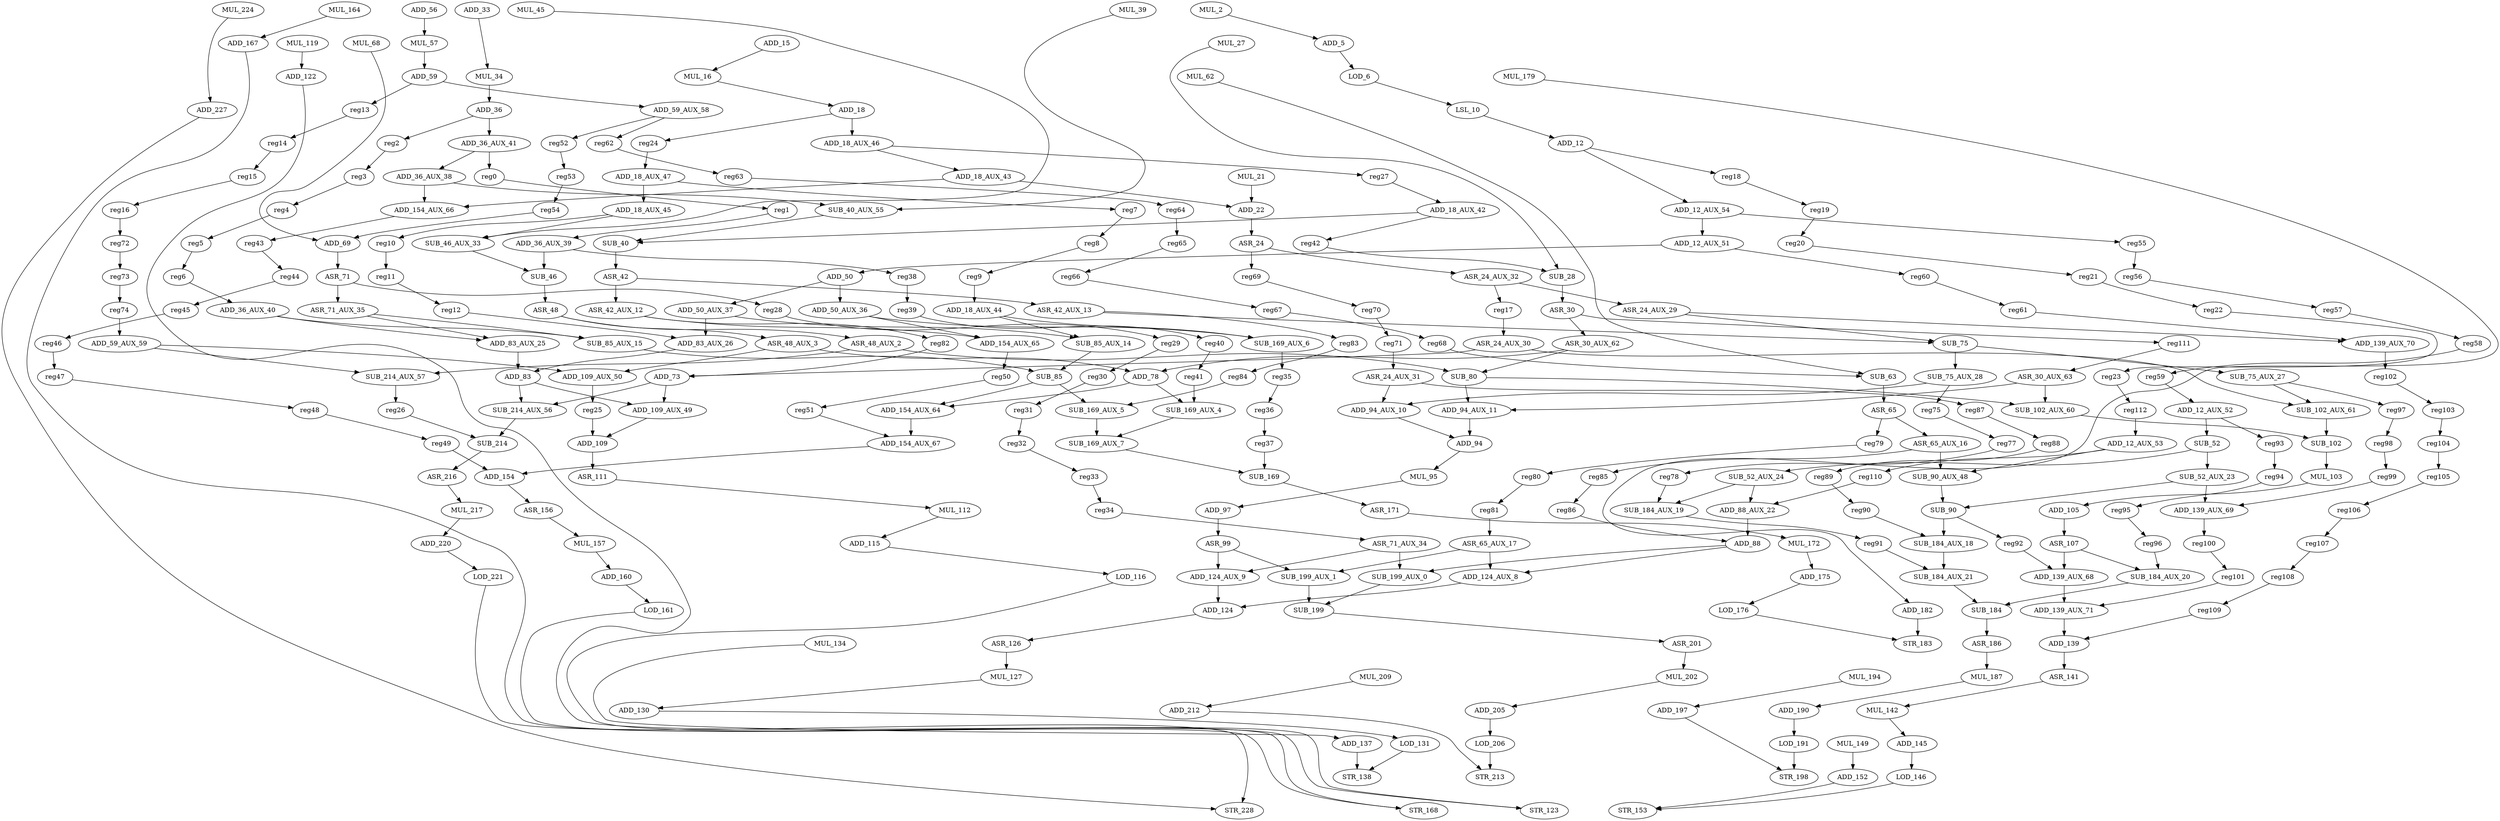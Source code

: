 digraph G {
    ADD_167;
    STR_168;
    SUB_169_AUX_7;
    SUB_169;
    ADD_36_AUX_40;
    SUB_85_AUX_15;
    ADD_83_AUX_25;
    SUB_40;
    ASR_42;
    LOD_116;
    STR_123;
    SUB_85;
    ADD_154_AUX_64;
    SUB_169_AUX_5;
    MUL_157;
    ADD_160;
    ASR_216;
    MUL_217;
    SUB_52;
    SUB_52_AUX_24;
    SUB_52_AUX_23;
    ADD_97;
    ASR_99;
    ASR_42_AUX_13;
    ASR_42_AUX_12;
    SUB_75_AUX_28;
    ADD_94_AUX_10;
    reg75;
    ADD_154_AUX_65;
    reg50;
    ADD_139_AUX_71;
    ADD_139;
    SUB_85_AUX_14;
    ASR_65_AUX_17;
    ADD_124_AUX_8;
    SUB_199_AUX_1;
    ADD_137;
    STR_138;
    SUB_184_AUX_20;
    SUB_184;
    ADD_105;
    ASR_107;
    LOD_221;
    STR_228;
    LOD_191;
    STR_198;
    ADD_220;
    ADD_190;
    ADD_78;
    SUB_169_AUX_4;
    ADD_22;
    ASR_24;
    MUL_2;
    ADD_5;
    LOD_206;
    STR_213;
    ADD_15;
    MUL_16;
    ADD_197;
    ASR_48;
    ASR_48_AUX_3;
    ASR_48_AUX_2;
    ADD_88;
    SUB_199_AUX_0;
    ADD_18_AUX_43;
    ADD_154_AUX_66;
    MUL_187;
    SUB_46_AUX_33;
    SUB_46;
    ADD_154_AUX_67;
    SUB_214_AUX_57;
    SUB_80;
    SUB_214_AUX_56;
    SUB_214;
    MUL_179;
    ADD_182;
    MUL_119;
    ADD_122;
    ADD_83;
    ADD_109_AUX_49;
    ADD_18_AUX_45;
    reg10;
    MUL_21;
    ADD_50_AUX_37;
    ADD_83_AUX_26;
    ASR_171;
    ADD_12_AUX_52;
    reg93;
    SUB_102;
    MUL_103;
    ASR_65_AUX_16;
    SUB_90_AUX_48;
    reg85;
    SUB_90;
    SUB_184_AUX_18;
    reg92;
    ADD_50_AUX_36;
    SUB_169_AUX_6;
    MUL_95;
    ADD_73;
    ADD_130;
    LOD_131;
    ASR_156;
    ADD_94_AUX_11;
    ADD_94;
    MUL_62;
    SUB_63;
    ASR_30_AUX_63;
    SUB_102_AUX_60;
    ADD_124_AUX_9;
    ADD_227;
    ADD_36_AUX_39;
    reg38;
    ADD_36_AUX_38;
    SUB_40_AUX_55;
    SUB_199;
    MUL_194;
    MUL_172;
    ADD_175;
    ADD_18;
    ASR_71;
    ASR_71_AUX_35;
    reg28;
    LOD_176;
    ADD_109_AUX_50;
    ADD_59_AUX_59;
    LOD_146;
    STR_153;
    ADD_109;
    SUB_75;
    SUB_75_AUX_27;
    ADD_59;
    reg13;
    ADD_59_AUX_58;
    MUL_164;
    ADD_36;
    reg2;
    ADD_36_AUX_41;
    ADD_18_AUX_42;
    reg42;
    MUL_149;
    ADD_152;
    ADD_145;
    SUB_28;
    ASR_30;
    ADD_56;
    MUL_57;
    ASR_24_AUX_32;
    reg69;
    LOD_161;
    ASR_186;
    ASR_111;
    MUL_112;
    SUB_184_AUX_21;
    ADD_12_AUX_53;
    reg110;
    ADD_154;
    ADD_124;
    ASR_126;
    STR_183;
    ASR_24_AUX_30;
    SUB_102_AUX_61;
    ADD_18_AUX_47;
    reg7;
    ADD_12_AUX_51;
    ADD_50;
    reg60;
    MUL_127;
    ADD_139_AUX_68;
    reg35;
    ASR_30_AUX_62;
    reg111;
    ASR_65;
    ADD_139_AUX_69;
    LOD_6;
    LSL_10;
    ADD_12;
    ADD_12_AUX_54;
    reg18;
    ASR_71_AUX_34;
    reg25;
    reg83;
    reg24;
    ADD_18_AUX_46;
    ADD_88_AUX_22;
    SUB_184_AUX_19;
    MUL_68;
    ADD_69;
    reg17;
    ASR_24_AUX_29;
    reg79;
    MUL_134;
    ADD_115;
    ASR_24_AUX_31;
    reg87;
    ADD_205;
    MUL_39;
    reg100;
    ASR_141;
    MUL_27;
    MUL_34;
    ADD_139_AUX_70;
    reg102;
    ASR_201;
    reg97;
    MUL_202;
    reg27;
    MUL_209;
    ADD_212;
    ADD_33;
    reg52;
    reg62;
    reg43;
    MUL_142;
    ADD_18_AUX_44;
    reg0;
    MUL_224;
    reg55;
    MUL_45;
    reg26;
    reg91;
    reg82;
    reg14;
    reg15;
    reg16;
    reg72;
    reg73;
    reg74;
    reg51;
    reg3;
    reg4;
    reg5;
    reg6;
    reg36;
    reg37;
    reg98;
    reg99;
    reg39;
    reg40;
    reg41;
    reg53;
    reg54;
    reg70;
    reg71;
    reg29;
    reg30;
    reg31;
    reg32;
    reg33;
    reg34;
    reg56;
    reg57;
    reg58;
    reg59;
    reg88;
    reg89;
    reg90;
    reg8;
    reg9;
    reg77;
    reg78;
    reg19;
    reg20;
    reg21;
    reg22;
    reg23;
    reg112;
    reg101;
    reg61;
    reg94;
    reg95;
    reg96;
    reg11;
    reg12;
    reg86;
    reg84;
    reg44;
    reg45;
    reg46;
    reg47;
    reg48;
    reg49;
    reg103;
    reg104;
    reg105;
    reg106;
    reg107;
    reg108;
    reg109;
    reg1;
    reg63;
    reg64;
    reg65;
    reg66;
    reg67;
    reg68;
    reg80;
    reg81;
    ADD_167 -> STR_168 [weight=0];
    SUB_169_AUX_7 -> SUB_169 [weight=0];
    SUB_169 -> ASR_171 [weight=0];
    ADD_36_AUX_40 -> SUB_85_AUX_15 [weight=0];
    ADD_36_AUX_40 -> ADD_83_AUX_25 [weight=0];
    SUB_85_AUX_15 -> SUB_85 [weight=4];
    ADD_83_AUX_25 -> ADD_83 [weight=1];
    SUB_40 -> ASR_42 [weight=2];
    ASR_42 -> ASR_42_AUX_13 [weight=7];
    ASR_42 -> ASR_42_AUX_12 [weight=11];
    LOD_116 -> STR_123 [weight=0];
    SUB_85 -> ADD_154_AUX_64 [weight=0];
    SUB_85 -> SUB_169_AUX_5 [weight=0];
    ADD_154_AUX_64 -> ADD_154_AUX_67 [weight=10];
    SUB_169_AUX_5 -> SUB_169_AUX_7 [weight=2];
    MUL_157 -> ADD_160 [weight=0];
    ADD_160 -> LOD_161 [weight=0];
    ASR_216 -> MUL_217 [weight=0];
    MUL_217 -> ADD_220 [weight=0];
    SUB_52 -> SUB_52_AUX_24 [weight=4];
    SUB_52 -> SUB_52_AUX_23 [weight=4];
    SUB_52_AUX_24 -> ADD_88_AUX_22 [weight=0];
    SUB_52_AUX_24 -> SUB_184_AUX_19 [weight=0];
    SUB_52_AUX_23 -> SUB_90 [weight=0];
    SUB_52_AUX_23 -> ADD_139_AUX_69 [weight=0];
    ADD_97 -> ASR_99 [weight=6];
    ASR_99 -> ADD_124_AUX_9 [weight=1];
    ASR_99 -> SUB_199_AUX_1 [weight=0];
    ASR_42_AUX_13 -> SUB_75 [weight=0];
    ASR_42_AUX_13 -> reg83 [weight=0];
    ASR_42_AUX_12 -> ADD_154_AUX_65 [weight=0];
    ASR_42_AUX_12 -> reg82 [weight=0];
    SUB_75_AUX_28 -> ADD_94_AUX_10 [weight=0];
    SUB_75_AUX_28 -> reg75 [weight=0];
    ADD_94_AUX_10 -> ADD_94 [weight=9];
    reg75 -> reg77 [weight=0];
    ADD_154_AUX_65 -> reg50 [weight=4];
    reg50 -> reg51 [weight=0];
    ADD_139_AUX_71 -> ADD_139 [weight=4];
    ADD_139 -> ASR_141 [weight=2];
    SUB_85_AUX_14 -> SUB_85 [weight=4];
    ASR_65_AUX_17 -> ADD_124_AUX_8 [weight=0];
    ASR_65_AUX_17 -> SUB_199_AUX_1 [weight=0];
    ADD_124_AUX_8 -> ADD_124 [weight=2];
    SUB_199_AUX_1 -> SUB_199 [weight=4];
    ADD_137 -> STR_138 [weight=1];
    SUB_184_AUX_20 -> SUB_184 [weight=1];
    SUB_184 -> ASR_186 [weight=1];
    ADD_105 -> ASR_107 [weight=2];
    ASR_107 -> ADD_139_AUX_68 [weight=1];
    ASR_107 -> SUB_184_AUX_20 [weight=0];
    LOD_221 -> STR_228 [weight=0];
    LOD_191 -> STR_198 [weight=5];
    ADD_220 -> LOD_221 [weight=0];
    ADD_190 -> LOD_191 [weight=1];
    ADD_78 -> SUB_169_AUX_4 [weight=0];
    ADD_78 -> ADD_154_AUX_64 [weight=0];
    SUB_169_AUX_4 -> SUB_169_AUX_7 [weight=0];
    ADD_22 -> ASR_24 [weight=3];
    ASR_24 -> ASR_24_AUX_32 [weight=0];
    ASR_24 -> reg69 [weight=1];
    MUL_2 -> ADD_5 [weight=0];
    ADD_5 -> LOD_6 [weight=0];
    LOD_206 -> STR_213 [weight=1];
    ADD_15 -> MUL_16 [weight=0];
    MUL_16 -> ADD_18 [weight=0];
    ADD_197 -> STR_198 [weight=0];
    ASR_48 -> ASR_48_AUX_3 [weight=4];
    ASR_48 -> ASR_48_AUX_2 [weight=0];
    ASR_48_AUX_3 -> ADD_109_AUX_50 [weight=0];
    ASR_48_AUX_3 -> ADD_78 [weight=0];
    ASR_48_AUX_2 -> SUB_214_AUX_57 [weight=0];
    ASR_48_AUX_2 -> SUB_80 [weight=12];
    ADD_88 -> ADD_124_AUX_8 [weight=0];
    ADD_88 -> SUB_199_AUX_0 [weight=0];
    SUB_199_AUX_0 -> SUB_199 [weight=0];
    ADD_18_AUX_43 -> ADD_154_AUX_66 [weight=0];
    ADD_18_AUX_43 -> ADD_22 [weight=0];
    ADD_154_AUX_66 -> reg43 [weight=0];
    MUL_187 -> ADD_190 [weight=0];
    SUB_46_AUX_33 -> SUB_46 [weight=0];
    SUB_46 -> ASR_48 [weight=0];
    ADD_154_AUX_67 -> ADD_154 [weight=0];
    SUB_214_AUX_57 -> reg26 [weight=8];
    SUB_80 -> SUB_102_AUX_60 [weight=0];
    SUB_80 -> ADD_94_AUX_11 [weight=0];
    SUB_214_AUX_56 -> SUB_214 [weight=0];
    SUB_214 -> ASR_216 [weight=1];
    MUL_179 -> ADD_182 [weight=0];
    ADD_182 -> STR_183 [weight=6];
    MUL_119 -> ADD_122 [weight=0];
    ADD_122 -> STR_123 [weight=0];
    ADD_83 -> SUB_214_AUX_56 [weight=3];
    ADD_83 -> ADD_109_AUX_49 [weight=7];
    ADD_109_AUX_49 -> ADD_109 [weight=0];
    ADD_18_AUX_45 -> SUB_46_AUX_33 [weight=0];
    ADD_18_AUX_45 -> reg10 [weight=0];
    reg10 -> reg11 [weight=1];
    MUL_21 -> ADD_22 [weight=2];
    ADD_50_AUX_37 -> ADD_83_AUX_26 [weight=7];
    ADD_50_AUX_37 -> SUB_85_AUX_14 [weight=0];
    ADD_83_AUX_26 -> ADD_83 [weight=0];
    ASR_171 -> MUL_172 [weight=0];
    ADD_12_AUX_52 -> SUB_52 [weight=0];
    ADD_12_AUX_52 -> reg93 [weight=0];
    reg93 -> reg94 [weight=2];
    SUB_102 -> MUL_103 [weight=1];
    MUL_103 -> ADD_105 [weight=0];
    ASR_65_AUX_16 -> SUB_90_AUX_48 [weight=8];
    ASR_65_AUX_16 -> reg85 [weight=0];
    SUB_90_AUX_48 -> SUB_90 [weight=0];
    reg85 -> reg86 [weight=0];
    SUB_90 -> SUB_184_AUX_18 [weight=6];
    SUB_90 -> reg92 [weight=1];
    SUB_184_AUX_18 -> SUB_184_AUX_21 [weight=1];
    reg92 -> ADD_139_AUX_68 [weight=0];
    ADD_50_AUX_36 -> SUB_169_AUX_6 [weight=0];
    ADD_50_AUX_36 -> ADD_154_AUX_65 [weight=0];
    SUB_169_AUX_6 -> reg35 [weight=17];
    MUL_95 -> ADD_97 [weight=0];
    ADD_73 -> ADD_109_AUX_49 [weight=2];
    ADD_73 -> SUB_214_AUX_56 [weight=14];
    ADD_130 -> LOD_131 [weight=0];
    LOD_131 -> STR_138 [weight=0];
    ASR_156 -> MUL_157 [weight=0];
    ADD_94_AUX_11 -> ADD_94 [weight=14];
    ADD_94 -> MUL_95 [weight=0];
    MUL_62 -> SUB_63 [weight=0];
    SUB_63 -> ASR_65 [weight=1];
    ASR_30_AUX_63 -> SUB_102_AUX_60 [weight=2];
    ASR_30_AUX_63 -> ADD_94_AUX_11 [weight=0];
    SUB_102_AUX_60 -> SUB_102 [weight=0];
    ADD_124_AUX_9 -> ADD_124 [weight=5];
    ADD_227 -> STR_228 [weight=0];
    ADD_36_AUX_39 -> reg38 [weight=0];
    ADD_36_AUX_39 -> SUB_46 [weight=6];
    reg38 -> reg39 [weight=1];
    ADD_36_AUX_38 -> SUB_40_AUX_55 [weight=0];
    ADD_36_AUX_38 -> ADD_154_AUX_66 [weight=4];
    SUB_40_AUX_55 -> SUB_40 [weight=0];
    SUB_199 -> ASR_201 [weight=0];
    MUL_194 -> ADD_197 [weight=0];
    MUL_172 -> ADD_175 [weight=0];
    ADD_175 -> LOD_176 [weight=0];
    ADD_18 -> reg24 [weight=0];
    ADD_18 -> ADD_18_AUX_46 [weight=1];
    ASR_71 -> ASR_71_AUX_35 [weight=2];
    ASR_71 -> reg28 [weight=1];
    ASR_71_AUX_35 -> ADD_83_AUX_25 [weight=0];
    ASR_71_AUX_35 -> SUB_85_AUX_15 [weight=0];
    reg28 -> reg29 [weight=0];
    LOD_176 -> STR_183 [weight=0];
    ADD_109_AUX_50 -> reg25 [weight=10];
    ADD_59_AUX_59 -> ADD_109_AUX_50 [weight=0];
    ADD_59_AUX_59 -> SUB_214_AUX_57 [weight=0];
    LOD_146 -> STR_153 [weight=0];
    ADD_109 -> ASR_111 [weight=2];
    SUB_75 -> SUB_75_AUX_28 [weight=13];
    SUB_75 -> SUB_75_AUX_27 [weight=7];
    SUB_75_AUX_27 -> reg97 [weight=0];
    SUB_75_AUX_27 -> SUB_102_AUX_61 [weight=0];
    ADD_59 -> reg13 [weight=0];
    ADD_59 -> ADD_59_AUX_58 [weight=0];
    reg13 -> reg14 [weight=0];
    ADD_59_AUX_58 -> reg52 [weight=0];
    ADD_59_AUX_58 -> reg62 [weight=0];
    MUL_164 -> ADD_167 [weight=0];
    ADD_36 -> reg2 [weight=0];
    ADD_36 -> ADD_36_AUX_41 [weight=1];
    reg2 -> reg3 [weight=0];
    ADD_36_AUX_41 -> ADD_36_AUX_38 [weight=2];
    ADD_36_AUX_41 -> reg0 [weight=3];
    ADD_18_AUX_42 -> reg42 [weight=0];
    ADD_18_AUX_42 -> SUB_40 [weight=0];
    reg42 -> SUB_28 [weight=0];
    MUL_149 -> ADD_152 [weight=1];
    ADD_152 -> STR_153 [weight=0];
    ADD_145 -> LOD_146 [weight=0];
    SUB_28 -> ASR_30 [weight=15];
    ASR_30 -> ASR_30_AUX_62 [weight=0];
    ASR_30 -> reg111 [weight=0];
    ADD_56 -> MUL_57 [weight=5];
    MUL_57 -> ADD_59 [weight=2];
    ASR_24_AUX_32 -> reg17 [weight=0];
    ASR_24_AUX_32 -> ASR_24_AUX_29 [weight=8];
    reg69 -> reg70 [weight=0];
    LOD_161 -> STR_168 [weight=0];
    ASR_186 -> MUL_187 [weight=1];
    ASR_111 -> MUL_112 [weight=0];
    MUL_112 -> ADD_115 [weight=0];
    SUB_184_AUX_21 -> SUB_184 [weight=0];
    ADD_12_AUX_53 -> SUB_90_AUX_48 [weight=0];
    ADD_12_AUX_53 -> reg110 [weight=0];
    reg110 -> ADD_88_AUX_22 [weight=0];
    ADD_154 -> ASR_156 [weight=0];
    ADD_124 -> ASR_126 [weight=0];
    ASR_126 -> MUL_127 [weight=2];
    ASR_24_AUX_30 -> SUB_102_AUX_61 [weight=0];
    ASR_24_AUX_30 -> ADD_73 [weight=0];
    SUB_102_AUX_61 -> SUB_102 [weight=9];
    ADD_18_AUX_47 -> ADD_18_AUX_45 [weight=6];
    ADD_18_AUX_47 -> reg7 [weight=0];
    reg7 -> reg8 [weight=0];
    ADD_12_AUX_51 -> ADD_50 [weight=0];
    ADD_12_AUX_51 -> reg60 [weight=0];
    ADD_50 -> ADD_50_AUX_37 [weight=0];
    ADD_50 -> ADD_50_AUX_36 [weight=2];
    reg60 -> reg61 [weight=0];
    MUL_127 -> ADD_130 [weight=0];
    ADD_139_AUX_68 -> ADD_139_AUX_71 [weight=6];
    reg35 -> reg36 [weight=0];
    ASR_30_AUX_62 -> ADD_78 [weight=6];
    ASR_30_AUX_62 -> SUB_80 [weight=4];
    reg111 -> ASR_30_AUX_63 [weight=0];
    ASR_65 -> ASR_65_AUX_16 [weight=2];
    ASR_65 -> reg79 [weight=1];
    ADD_139_AUX_69 -> reg100 [weight=5];
    LOD_6 -> LSL_10 [weight=0];
    LSL_10 -> ADD_12 [weight=0];
    ADD_12 -> ADD_12_AUX_54 [weight=0];
    ADD_12 -> reg18 [weight=0];
    ADD_12_AUX_54 -> reg55 [weight=0];
    ADD_12_AUX_54 -> ADD_12_AUX_51 [weight=8];
    reg18 -> reg19 [weight=0];
    ASR_71_AUX_34 -> ADD_124_AUX_9 [weight=0];
    ASR_71_AUX_34 -> SUB_199_AUX_0 [weight=3];
    reg25 -> ADD_109 [weight=2];
    reg83 -> reg84 [weight=0];
    reg24 -> ADD_18_AUX_47 [weight=0];
    ADD_18_AUX_46 -> ADD_18_AUX_43 [weight=0];
    ADD_18_AUX_46 -> reg27 [weight=0];
    ADD_88_AUX_22 -> ADD_88 [weight=7];
    SUB_184_AUX_19 -> reg91 [weight=5];
    MUL_68 -> ADD_69 [weight=0];
    ADD_69 -> ASR_71 [weight=2];
    reg17 -> ASR_24_AUX_30 [weight=12];
    ASR_24_AUX_29 -> SUB_75 [weight=0];
    ASR_24_AUX_29 -> ADD_139_AUX_70 [weight=0];
    reg79 -> reg80 [weight=0];
    MUL_134 -> ADD_137 [weight=0];
    ADD_115 -> LOD_116 [weight=0];
    ASR_24_AUX_31 -> reg87 [weight=0];
    ASR_24_AUX_31 -> ADD_94_AUX_10 [weight=0];
    reg87 -> reg88 [weight=0];
    ADD_205 -> LOD_206 [weight=1];
    MUL_39 -> SUB_40_AUX_55 [weight=0];
    reg100 -> reg101 [weight=0];
    ASR_141 -> MUL_142 [weight=0];
    MUL_27 -> SUB_28 [weight=0];
    MUL_34 -> ADD_36 [weight=1];
    ADD_139_AUX_70 -> reg102 [weight=7];
    reg102 -> reg103 [weight=0];
    ASR_201 -> MUL_202 [weight=0];
    reg97 -> reg98 [weight=0];
    MUL_202 -> ADD_205 [weight=0];
    reg27 -> ADD_18_AUX_42 [weight=0];
    MUL_209 -> ADD_212 [weight=0];
    ADD_212 -> STR_213 [weight=0];
    ADD_33 -> MUL_34 [weight=0];
    reg52 -> reg53 [weight=0];
    reg62 -> reg63 [weight=0];
    reg43 -> reg44 [weight=0];
    MUL_142 -> ADD_145 [weight=0];
    ADD_18_AUX_44 -> SUB_85_AUX_14 [weight=0];
    ADD_18_AUX_44 -> SUB_169_AUX_6 [weight=0];
    reg0 -> reg1 [weight=0];
    MUL_224 -> ADD_227 [weight=0];
    reg55 -> reg56 [weight=0];
    MUL_45 -> SUB_46_AUX_33 [weight=0];
    reg26 -> SUB_214 [weight=0];
    reg91 -> SUB_184_AUX_21 [weight=0];
    reg82 -> ADD_73 [weight=0];
    reg14 -> reg15 [weight=0];
    reg15 -> reg16 [weight=0];
    reg16 -> reg72 [weight=0];
    reg72 -> reg73 [weight=0];
    reg73 -> reg74 [weight=0];
    reg74 -> ADD_59_AUX_59 [weight=12];
    reg51 -> ADD_154_AUX_67 [weight=0];
    reg3 -> reg4 [weight=0];
    reg4 -> reg5 [weight=0];
    reg5 -> reg6 [weight=0];
    reg6 -> ADD_36_AUX_40 [weight=0];
    reg36 -> reg37 [weight=1];
    reg37 -> SUB_169 [weight=8];
    reg98 -> reg99 [weight=0];
    reg99 -> ADD_139_AUX_69 [weight=0];
    reg39 -> reg40 [weight=0];
    reg40 -> reg41 [weight=0];
    reg41 -> SUB_169_AUX_4 [weight=7];
    reg53 -> reg54 [weight=0];
    reg54 -> ADD_69 [weight=0];
    reg70 -> reg71 [weight=0];
    reg71 -> ASR_24_AUX_31 [weight=24];
    reg29 -> reg30 [weight=0];
    reg30 -> reg31 [weight=0];
    reg31 -> reg32 [weight=0];
    reg32 -> reg33 [weight=0];
    reg33 -> reg34 [weight=0];
    reg34 -> ASR_71_AUX_34 [weight=0];
    reg56 -> reg57 [weight=0];
    reg57 -> reg58 [weight=0];
    reg58 -> reg59 [weight=0];
    reg59 -> ADD_12_AUX_52 [weight=1];
    reg88 -> reg89 [weight=0];
    reg89 -> reg90 [weight=0];
    reg90 -> SUB_184_AUX_18 [weight=0];
    reg8 -> reg9 [weight=0];
    reg9 -> ADD_18_AUX_44 [weight=12];
    reg77 -> reg78 [weight=0];
    reg78 -> SUB_184_AUX_19 [weight=0];
    reg19 -> reg20 [weight=0];
    reg20 -> reg21 [weight=0];
    reg21 -> reg22 [weight=0];
    reg22 -> reg23 [weight=0];
    reg23 -> reg112 [weight=0];
    reg112 -> ADD_12_AUX_53 [weight=3];
    reg101 -> ADD_139_AUX_71 [weight=2];
    reg61 -> ADD_139_AUX_70 [weight=0];
    reg94 -> reg95 [weight=0];
    reg95 -> reg96 [weight=0];
    reg96 -> SUB_184_AUX_20 [weight=0];
    reg11 -> reg12 [weight=0];
    reg12 -> ADD_83_AUX_26 [weight=0];
    reg86 -> ADD_88 [weight=1];
    reg84 -> SUB_169_AUX_5 [weight=0];
    reg44 -> reg45 [weight=0];
    reg45 -> reg46 [weight=0];
    reg46 -> reg47 [weight=0];
    reg47 -> reg48 [weight=0];
    reg48 -> reg49 [weight=0];
    reg49 -> ADD_154 [weight=1];
    reg103 -> reg104 [weight=0];
    reg104 -> reg105 [weight=1];
    reg105 -> reg106 [weight=0];
    reg106 -> reg107 [weight=0];
    reg107 -> reg108 [weight=0];
    reg108 -> reg109 [weight=0];
    reg109 -> ADD_139 [weight=0];
    reg1 -> ADD_36_AUX_39 [weight=0];
    reg63 -> reg64 [weight=0];
    reg64 -> reg65 [weight=0];
    reg65 -> reg66 [weight=0];
    reg66 -> reg67 [weight=0];
    reg67 -> reg68 [weight=0];
    reg68 -> SUB_63 [weight=0];
    reg80 -> reg81 [weight=0];
    reg81 -> ASR_65_AUX_17 [weight=8];
}
